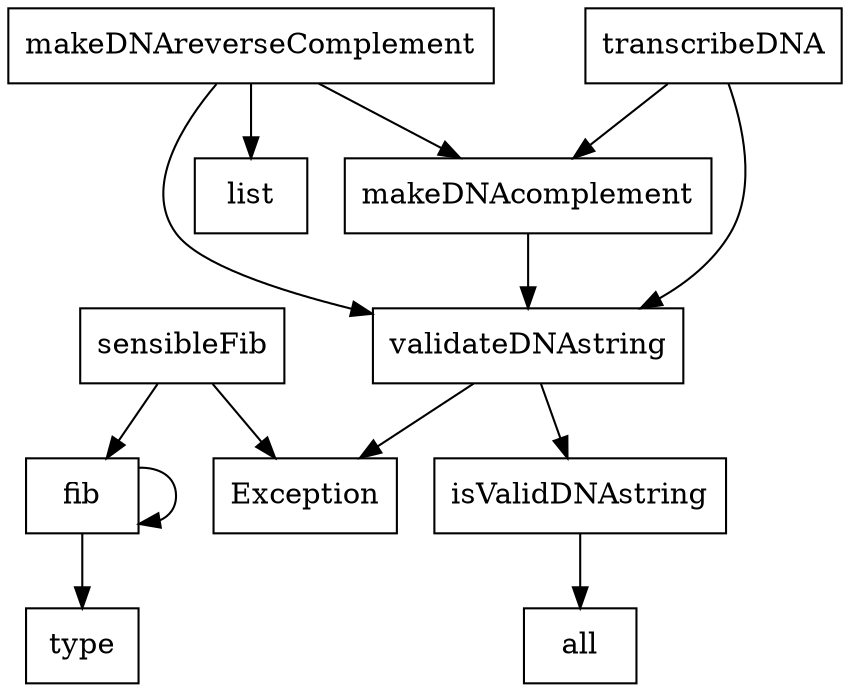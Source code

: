 digraph G {
node[shape=box];
fib -> fib;
fib -> type;
sensibleFib -> fib;
sensibleFib -> Exception;
makeDNAreverseComplement -> makeDNAcomplement;
makeDNAreverseComplement -> validateDNAstring;
makeDNAreverseComplement -> list;
isValidDNAstring -> all;
makeDNAcomplement -> validateDNAstring;
validateDNAstring -> Exception;
validateDNAstring -> isValidDNAstring;
transcribeDNA -> makeDNAcomplement;
transcribeDNA -> validateDNAstring;
}
